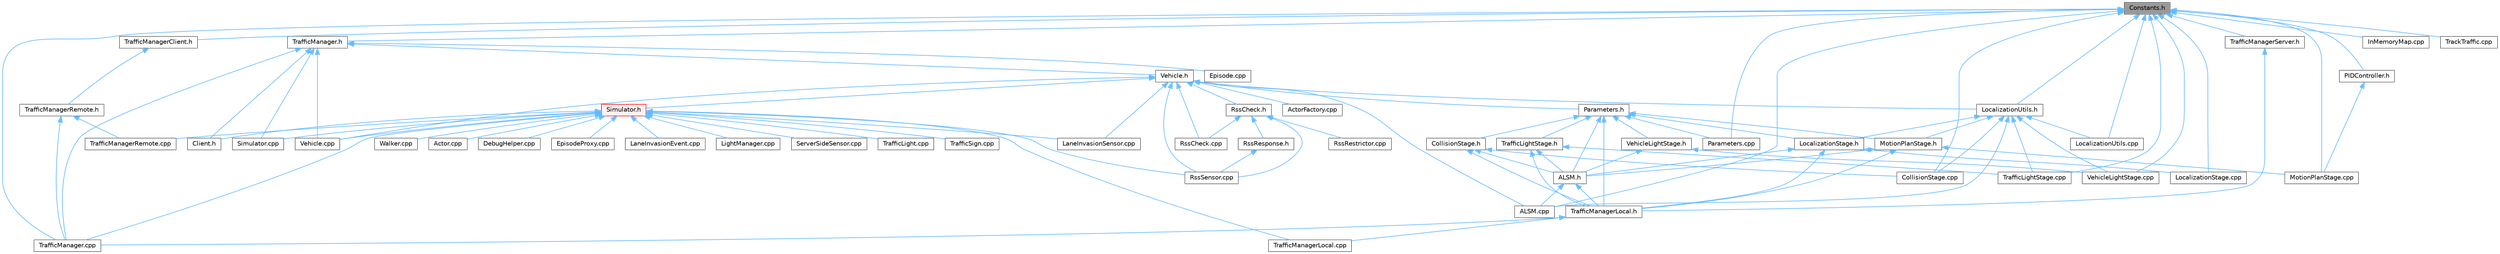 digraph "Constants.h"
{
 // INTERACTIVE_SVG=YES
 // LATEX_PDF_SIZE
  bgcolor="transparent";
  edge [fontname=Helvetica,fontsize=10,labelfontname=Helvetica,labelfontsize=10];
  node [fontname=Helvetica,fontsize=10,shape=box,height=0.2,width=0.4];
  Node1 [id="Node000001",label="Constants.h",height=0.2,width=0.4,color="gray40", fillcolor="grey60", style="filled", fontcolor="black",tooltip=" "];
  Node1 -> Node2 [id="edge1_Node000001_Node000002",dir="back",color="steelblue1",style="solid",tooltip=" "];
  Node2 [id="Node000002",label="ALSM.cpp",height=0.2,width=0.4,color="grey40", fillcolor="white", style="filled",URL="$d9/da8/ALSM_8cpp.html",tooltip=" "];
  Node1 -> Node3 [id="edge2_Node000001_Node000003",dir="back",color="steelblue1",style="solid",tooltip=" "];
  Node3 [id="Node000003",label="CollisionStage.cpp",height=0.2,width=0.4,color="grey40", fillcolor="white", style="filled",URL="$db/da2/CollisionStage_8cpp.html",tooltip=" "];
  Node1 -> Node4 [id="edge3_Node000001_Node000004",dir="back",color="steelblue1",style="solid",tooltip=" "];
  Node4 [id="Node000004",label="InMemoryMap.cpp",height=0.2,width=0.4,color="grey40", fillcolor="white", style="filled",URL="$d4/d89/InMemoryMap_8cpp.html",tooltip=" "];
  Node1 -> Node5 [id="edge4_Node000001_Node000005",dir="back",color="steelblue1",style="solid",tooltip=" "];
  Node5 [id="Node000005",label="LocalizationStage.cpp",height=0.2,width=0.4,color="grey40", fillcolor="white", style="filled",URL="$df/dd3/LocalizationStage_8cpp.html",tooltip=" "];
  Node1 -> Node6 [id="edge5_Node000001_Node000006",dir="back",color="steelblue1",style="solid",tooltip=" "];
  Node6 [id="Node000006",label="LocalizationUtils.cpp",height=0.2,width=0.4,color="grey40", fillcolor="white", style="filled",URL="$d1/dd6/LocalizationUtils_8cpp.html",tooltip=" "];
  Node1 -> Node7 [id="edge6_Node000001_Node000007",dir="back",color="steelblue1",style="solid",tooltip=" "];
  Node7 [id="Node000007",label="LocalizationUtils.h",height=0.2,width=0.4,color="grey40", fillcolor="white", style="filled",URL="$d2/d84/LocalizationUtils_8h.html",tooltip=" "];
  Node7 -> Node2 [id="edge7_Node000007_Node000002",dir="back",color="steelblue1",style="solid",tooltip=" "];
  Node7 -> Node3 [id="edge8_Node000007_Node000003",dir="back",color="steelblue1",style="solid",tooltip=" "];
  Node7 -> Node8 [id="edge9_Node000007_Node000008",dir="back",color="steelblue1",style="solid",tooltip=" "];
  Node8 [id="Node000008",label="LocalizationStage.h",height=0.2,width=0.4,color="grey40", fillcolor="white", style="filled",URL="$d9/df4/LocalizationStage_8h.html",tooltip=" "];
  Node8 -> Node9 [id="edge10_Node000008_Node000009",dir="back",color="steelblue1",style="solid",tooltip=" "];
  Node9 [id="Node000009",label="ALSM.h",height=0.2,width=0.4,color="grey40", fillcolor="white", style="filled",URL="$dc/d2c/ALSM_8h.html",tooltip=" "];
  Node9 -> Node2 [id="edge11_Node000009_Node000002",dir="back",color="steelblue1",style="solid",tooltip=" "];
  Node9 -> Node10 [id="edge12_Node000009_Node000010",dir="back",color="steelblue1",style="solid",tooltip=" "];
  Node10 [id="Node000010",label="TrafficManagerLocal.h",height=0.2,width=0.4,color="grey40", fillcolor="white", style="filled",URL="$db/ddf/TrafficManagerLocal_8h.html",tooltip=" "];
  Node10 -> Node11 [id="edge13_Node000010_Node000011",dir="back",color="steelblue1",style="solid",tooltip=" "];
  Node11 [id="Node000011",label="TrafficManager.cpp",height=0.2,width=0.4,color="grey40", fillcolor="white", style="filled",URL="$db/d04/TrafficManager_8cpp.html",tooltip=" "];
  Node10 -> Node12 [id="edge14_Node000010_Node000012",dir="back",color="steelblue1",style="solid",tooltip=" "];
  Node12 [id="Node000012",label="TrafficManagerLocal.cpp",height=0.2,width=0.4,color="grey40", fillcolor="white", style="filled",URL="$da/d53/TrafficManagerLocal_8cpp.html",tooltip=" "];
  Node8 -> Node5 [id="edge15_Node000008_Node000005",dir="back",color="steelblue1",style="solid",tooltip=" "];
  Node8 -> Node10 [id="edge16_Node000008_Node000010",dir="back",color="steelblue1",style="solid",tooltip=" "];
  Node7 -> Node6 [id="edge17_Node000007_Node000006",dir="back",color="steelblue1",style="solid",tooltip=" "];
  Node7 -> Node13 [id="edge18_Node000007_Node000013",dir="back",color="steelblue1",style="solid",tooltip=" "];
  Node13 [id="Node000013",label="MotionPlanStage.h",height=0.2,width=0.4,color="grey40", fillcolor="white", style="filled",URL="$d3/d00/MotionPlanStage_8h.html",tooltip=" "];
  Node13 -> Node9 [id="edge19_Node000013_Node000009",dir="back",color="steelblue1",style="solid",tooltip=" "];
  Node13 -> Node14 [id="edge20_Node000013_Node000014",dir="back",color="steelblue1",style="solid",tooltip=" "];
  Node14 [id="Node000014",label="MotionPlanStage.cpp",height=0.2,width=0.4,color="grey40", fillcolor="white", style="filled",URL="$d4/df7/MotionPlanStage_8cpp.html",tooltip=" "];
  Node13 -> Node10 [id="edge21_Node000013_Node000010",dir="back",color="steelblue1",style="solid",tooltip=" "];
  Node7 -> Node15 [id="edge22_Node000007_Node000015",dir="back",color="steelblue1",style="solid",tooltip=" "];
  Node15 [id="Node000015",label="TrafficLightStage.cpp",height=0.2,width=0.4,color="grey40", fillcolor="white", style="filled",URL="$dc/d13/TrafficLightStage_8cpp.html",tooltip=" "];
  Node7 -> Node16 [id="edge23_Node000007_Node000016",dir="back",color="steelblue1",style="solid",tooltip=" "];
  Node16 [id="Node000016",label="VehicleLightStage.cpp",height=0.2,width=0.4,color="grey40", fillcolor="white", style="filled",URL="$d2/d11/VehicleLightStage_8cpp.html",tooltip=" "];
  Node1 -> Node14 [id="edge24_Node000001_Node000014",dir="back",color="steelblue1",style="solid",tooltip=" "];
  Node1 -> Node17 [id="edge25_Node000001_Node000017",dir="back",color="steelblue1",style="solid",tooltip=" "];
  Node17 [id="Node000017",label="PIDController.h",height=0.2,width=0.4,color="grey40", fillcolor="white", style="filled",URL="$dc/d75/PIDController_8h.html",tooltip=" "];
  Node17 -> Node14 [id="edge26_Node000017_Node000014",dir="back",color="steelblue1",style="solid",tooltip=" "];
  Node1 -> Node18 [id="edge27_Node000001_Node000018",dir="back",color="steelblue1",style="solid",tooltip=" "];
  Node18 [id="Node000018",label="Parameters.cpp",height=0.2,width=0.4,color="grey40", fillcolor="white", style="filled",URL="$d9/dbc/Parameters_8cpp.html",tooltip=" "];
  Node1 -> Node19 [id="edge28_Node000001_Node000019",dir="back",color="steelblue1",style="solid",tooltip=" "];
  Node19 [id="Node000019",label="TrackTraffic.cpp",height=0.2,width=0.4,color="grey40", fillcolor="white", style="filled",URL="$de/d13/TrackTraffic_8cpp.html",tooltip=" "];
  Node1 -> Node15 [id="edge29_Node000001_Node000015",dir="back",color="steelblue1",style="solid",tooltip=" "];
  Node1 -> Node11 [id="edge30_Node000001_Node000011",dir="back",color="steelblue1",style="solid",tooltip=" "];
  Node1 -> Node20 [id="edge31_Node000001_Node000020",dir="back",color="steelblue1",style="solid",tooltip=" "];
  Node20 [id="Node000020",label="TrafficManager.h",height=0.2,width=0.4,color="grey40", fillcolor="white", style="filled",URL="$da/dfd/TrafficManager_8h.html",tooltip=" "];
  Node20 -> Node21 [id="edge32_Node000020_Node000021",dir="back",color="steelblue1",style="solid",tooltip=" "];
  Node21 [id="Node000021",label="Client.h",height=0.2,width=0.4,color="grey40", fillcolor="white", style="filled",URL="$dd/de3/client_2Client_8h.html",tooltip=" "];
  Node20 -> Node22 [id="edge33_Node000020_Node000022",dir="back",color="steelblue1",style="solid",tooltip=" "];
  Node22 [id="Node000022",label="Episode.cpp",height=0.2,width=0.4,color="grey40", fillcolor="white", style="filled",URL="$d6/d12/Episode_8cpp.html",tooltip=" "];
  Node20 -> Node23 [id="edge34_Node000020_Node000023",dir="back",color="steelblue1",style="solid",tooltip=" "];
  Node23 [id="Node000023",label="Simulator.cpp",height=0.2,width=0.4,color="grey40", fillcolor="white", style="filled",URL="$d2/d0c/Simulator_8cpp.html",tooltip=" "];
  Node20 -> Node11 [id="edge35_Node000020_Node000011",dir="back",color="steelblue1",style="solid",tooltip=" "];
  Node20 -> Node24 [id="edge36_Node000020_Node000024",dir="back",color="steelblue1",style="solid",tooltip=" "];
  Node24 [id="Node000024",label="Vehicle.cpp",height=0.2,width=0.4,color="grey40", fillcolor="white", style="filled",URL="$d0/d27/Vehicle_8cpp.html",tooltip=" "];
  Node20 -> Node25 [id="edge37_Node000020_Node000025",dir="back",color="steelblue1",style="solid",tooltip=" "];
  Node25 [id="Node000025",label="Vehicle.h",height=0.2,width=0.4,color="grey40", fillcolor="white", style="filled",URL="$d9/d18/Vehicle_8h.html",tooltip=" "];
  Node25 -> Node2 [id="edge38_Node000025_Node000002",dir="back",color="steelblue1",style="solid",tooltip=" "];
  Node25 -> Node26 [id="edge39_Node000025_Node000026",dir="back",color="steelblue1",style="solid",tooltip=" "];
  Node26 [id="Node000026",label="ActorFactory.cpp",height=0.2,width=0.4,color="grey40", fillcolor="white", style="filled",URL="$df/dd6/ActorFactory_8cpp.html",tooltip=" "];
  Node25 -> Node27 [id="edge40_Node000025_Node000027",dir="back",color="steelblue1",style="solid",tooltip=" "];
  Node27 [id="Node000027",label="LaneInvasionSensor.cpp",height=0.2,width=0.4,color="grey40", fillcolor="white", style="filled",URL="$dd/dbc/LibCarla_2source_2carla_2client_2LaneInvasionSensor_8cpp.html",tooltip=" "];
  Node25 -> Node7 [id="edge41_Node000025_Node000007",dir="back",color="steelblue1",style="solid",tooltip=" "];
  Node25 -> Node28 [id="edge42_Node000025_Node000028",dir="back",color="steelblue1",style="solid",tooltip=" "];
  Node28 [id="Node000028",label="Parameters.h",height=0.2,width=0.4,color="grey40", fillcolor="white", style="filled",URL="$d9/dd7/Parameters_8h.html",tooltip=" "];
  Node28 -> Node9 [id="edge43_Node000028_Node000009",dir="back",color="steelblue1",style="solid",tooltip=" "];
  Node28 -> Node29 [id="edge44_Node000028_Node000029",dir="back",color="steelblue1",style="solid",tooltip=" "];
  Node29 [id="Node000029",label="CollisionStage.h",height=0.2,width=0.4,color="grey40", fillcolor="white", style="filled",URL="$da/d67/CollisionStage_8h.html",tooltip=" "];
  Node29 -> Node9 [id="edge45_Node000029_Node000009",dir="back",color="steelblue1",style="solid",tooltip=" "];
  Node29 -> Node3 [id="edge46_Node000029_Node000003",dir="back",color="steelblue1",style="solid",tooltip=" "];
  Node29 -> Node10 [id="edge47_Node000029_Node000010",dir="back",color="steelblue1",style="solid",tooltip=" "];
  Node28 -> Node8 [id="edge48_Node000028_Node000008",dir="back",color="steelblue1",style="solid",tooltip=" "];
  Node28 -> Node13 [id="edge49_Node000028_Node000013",dir="back",color="steelblue1",style="solid",tooltip=" "];
  Node28 -> Node18 [id="edge50_Node000028_Node000018",dir="back",color="steelblue1",style="solid",tooltip=" "];
  Node28 -> Node30 [id="edge51_Node000028_Node000030",dir="back",color="steelblue1",style="solid",tooltip=" "];
  Node30 [id="Node000030",label="TrafficLightStage.h",height=0.2,width=0.4,color="grey40", fillcolor="white", style="filled",URL="$d4/d12/TrafficLightStage_8h.html",tooltip=" "];
  Node30 -> Node9 [id="edge52_Node000030_Node000009",dir="back",color="steelblue1",style="solid",tooltip=" "];
  Node30 -> Node15 [id="edge53_Node000030_Node000015",dir="back",color="steelblue1",style="solid",tooltip=" "];
  Node30 -> Node10 [id="edge54_Node000030_Node000010",dir="back",color="steelblue1",style="solid",tooltip=" "];
  Node28 -> Node10 [id="edge55_Node000028_Node000010",dir="back",color="steelblue1",style="solid",tooltip=" "];
  Node28 -> Node31 [id="edge56_Node000028_Node000031",dir="back",color="steelblue1",style="solid",tooltip=" "];
  Node31 [id="Node000031",label="VehicleLightStage.h",height=0.2,width=0.4,color="grey40", fillcolor="white", style="filled",URL="$d1/dc1/VehicleLightStage_8h.html",tooltip=" "];
  Node31 -> Node9 [id="edge57_Node000031_Node000009",dir="back",color="steelblue1",style="solid",tooltip=" "];
  Node31 -> Node16 [id="edge58_Node000031_Node000016",dir="back",color="steelblue1",style="solid",tooltip=" "];
  Node25 -> Node32 [id="edge59_Node000025_Node000032",dir="back",color="steelblue1",style="solid",tooltip=" "];
  Node32 [id="Node000032",label="RssCheck.cpp",height=0.2,width=0.4,color="grey40", fillcolor="white", style="filled",URL="$d0/dce/RssCheck_8cpp.html",tooltip=" "];
  Node25 -> Node33 [id="edge60_Node000025_Node000033",dir="back",color="steelblue1",style="solid",tooltip=" "];
  Node33 [id="Node000033",label="RssCheck.h",height=0.2,width=0.4,color="grey40", fillcolor="white", style="filled",URL="$d8/dab/RssCheck_8h.html",tooltip=" "];
  Node33 -> Node32 [id="edge61_Node000033_Node000032",dir="back",color="steelblue1",style="solid",tooltip=" "];
  Node33 -> Node34 [id="edge62_Node000033_Node000034",dir="back",color="steelblue1",style="solid",tooltip=" "];
  Node34 [id="Node000034",label="RssResponse.h",height=0.2,width=0.4,color="grey40", fillcolor="white", style="filled",URL="$d1/dfa/RssResponse_8h.html",tooltip=" "];
  Node34 -> Node35 [id="edge63_Node000034_Node000035",dir="back",color="steelblue1",style="solid",tooltip=" "];
  Node35 [id="Node000035",label="RssSensor.cpp",height=0.2,width=0.4,color="grey40", fillcolor="white", style="filled",URL="$d8/d77/LibCarla_2source_2carla_2rss_2RssSensor_8cpp.html",tooltip=" "];
  Node33 -> Node36 [id="edge64_Node000033_Node000036",dir="back",color="steelblue1",style="solid",tooltip=" "];
  Node36 [id="Node000036",label="RssRestrictor.cpp",height=0.2,width=0.4,color="grey40", fillcolor="white", style="filled",URL="$de/dfe/RssRestrictor_8cpp.html",tooltip=" "];
  Node33 -> Node35 [id="edge65_Node000033_Node000035",dir="back",color="steelblue1",style="solid",tooltip=" "];
  Node25 -> Node35 [id="edge66_Node000025_Node000035",dir="back",color="steelblue1",style="solid",tooltip=" "];
  Node25 -> Node37 [id="edge67_Node000025_Node000037",dir="back",color="steelblue1",style="solid",tooltip=" "];
  Node37 [id="Node000037",label="Simulator.h",height=0.2,width=0.4,color="red", fillcolor="#FFF0F0", style="filled",URL="$d6/d4a/Simulator_8h.html",tooltip=" "];
  Node37 -> Node38 [id="edge68_Node000037_Node000038",dir="back",color="steelblue1",style="solid",tooltip=" "];
  Node38 [id="Node000038",label="Actor.cpp",height=0.2,width=0.4,color="grey40", fillcolor="white", style="filled",URL="$d4/d34/Actor_8cpp.html",tooltip=" "];
  Node37 -> Node21 [id="edge69_Node000037_Node000021",dir="back",color="steelblue1",style="solid",tooltip=" "];
  Node37 -> Node39 [id="edge70_Node000037_Node000039",dir="back",color="steelblue1",style="solid",tooltip=" "];
  Node39 [id="Node000039",label="DebugHelper.cpp",height=0.2,width=0.4,color="grey40", fillcolor="white", style="filled",URL="$d2/d01/DebugHelper_8cpp.html",tooltip=" "];
  Node37 -> Node40 [id="edge71_Node000037_Node000040",dir="back",color="steelblue1",style="solid",tooltip=" "];
  Node40 [id="Node000040",label="EpisodeProxy.cpp",height=0.2,width=0.4,color="grey40", fillcolor="white", style="filled",URL="$d2/d6b/EpisodeProxy_8cpp.html",tooltip=" "];
  Node37 -> Node41 [id="edge72_Node000037_Node000041",dir="back",color="steelblue1",style="solid",tooltip=" "];
  Node41 [id="Node000041",label="LaneInvasionEvent.cpp",height=0.2,width=0.4,color="grey40", fillcolor="white", style="filled",URL="$d6/d75/LaneInvasionEvent_8cpp.html",tooltip=" "];
  Node37 -> Node27 [id="edge73_Node000037_Node000027",dir="back",color="steelblue1",style="solid",tooltip=" "];
  Node37 -> Node42 [id="edge74_Node000037_Node000042",dir="back",color="steelblue1",style="solid",tooltip=" "];
  Node42 [id="Node000042",label="LightManager.cpp",height=0.2,width=0.4,color="grey40", fillcolor="white", style="filled",URL="$d3/d1d/LightManager_8cpp.html",tooltip=" "];
  Node37 -> Node35 [id="edge75_Node000037_Node000035",dir="back",color="steelblue1",style="solid",tooltip=" "];
  Node37 -> Node43 [id="edge76_Node000037_Node000043",dir="back",color="steelblue1",style="solid",tooltip=" "];
  Node43 [id="Node000043",label="ServerSideSensor.cpp",height=0.2,width=0.4,color="grey40", fillcolor="white", style="filled",URL="$d1/da0/ServerSideSensor_8cpp.html",tooltip=" "];
  Node37 -> Node23 [id="edge77_Node000037_Node000023",dir="back",color="steelblue1",style="solid",tooltip=" "];
  Node37 -> Node44 [id="edge78_Node000037_Node000044",dir="back",color="steelblue1",style="solid",tooltip=" "];
  Node44 [id="Node000044",label="TrafficLight.cpp",height=0.2,width=0.4,color="grey40", fillcolor="white", style="filled",URL="$dd/d90/TrafficLight_8cpp.html",tooltip=" "];
  Node37 -> Node11 [id="edge79_Node000037_Node000011",dir="back",color="steelblue1",style="solid",tooltip=" "];
  Node37 -> Node12 [id="edge80_Node000037_Node000012",dir="back",color="steelblue1",style="solid",tooltip=" "];
  Node37 -> Node45 [id="edge81_Node000037_Node000045",dir="back",color="steelblue1",style="solid",tooltip=" "];
  Node45 [id="Node000045",label="TrafficManagerRemote.cpp",height=0.2,width=0.4,color="grey40", fillcolor="white", style="filled",URL="$d6/d82/TrafficManagerRemote_8cpp.html",tooltip=" "];
  Node37 -> Node46 [id="edge82_Node000037_Node000046",dir="back",color="steelblue1",style="solid",tooltip=" "];
  Node46 [id="Node000046",label="TrafficSign.cpp",height=0.2,width=0.4,color="grey40", fillcolor="white", style="filled",URL="$d1/d40/TrafficSign_8cpp.html",tooltip=" "];
  Node37 -> Node24 [id="edge83_Node000037_Node000024",dir="back",color="steelblue1",style="solid",tooltip=" "];
  Node37 -> Node47 [id="edge84_Node000037_Node000047",dir="back",color="steelblue1",style="solid",tooltip=" "];
  Node47 [id="Node000047",label="Walker.cpp",height=0.2,width=0.4,color="grey40", fillcolor="white", style="filled",URL="$d6/db6/Walker_8cpp.html",tooltip=" "];
  Node25 -> Node24 [id="edge85_Node000025_Node000024",dir="back",color="steelblue1",style="solid",tooltip=" "];
  Node1 -> Node52 [id="edge86_Node000001_Node000052",dir="back",color="steelblue1",style="solid",tooltip=" "];
  Node52 [id="Node000052",label="TrafficManagerClient.h",height=0.2,width=0.4,color="grey40", fillcolor="white", style="filled",URL="$d9/d60/TrafficManagerClient_8h.html",tooltip=" "];
  Node52 -> Node53 [id="edge87_Node000052_Node000053",dir="back",color="steelblue1",style="solid",tooltip=" "];
  Node53 [id="Node000053",label="TrafficManagerRemote.h",height=0.2,width=0.4,color="grey40", fillcolor="white", style="filled",URL="$da/df6/TrafficManagerRemote_8h.html",tooltip=" "];
  Node53 -> Node11 [id="edge88_Node000053_Node000011",dir="back",color="steelblue1",style="solid",tooltip=" "];
  Node53 -> Node45 [id="edge89_Node000053_Node000045",dir="back",color="steelblue1",style="solid",tooltip=" "];
  Node1 -> Node54 [id="edge90_Node000001_Node000054",dir="back",color="steelblue1",style="solid",tooltip=" "];
  Node54 [id="Node000054",label="TrafficManagerServer.h",height=0.2,width=0.4,color="grey40", fillcolor="white", style="filled",URL="$d1/da0/TrafficManagerServer_8h.html",tooltip=" "];
  Node54 -> Node10 [id="edge91_Node000054_Node000010",dir="back",color="steelblue1",style="solid",tooltip=" "];
  Node1 -> Node16 [id="edge92_Node000001_Node000016",dir="back",color="steelblue1",style="solid",tooltip=" "];
}
